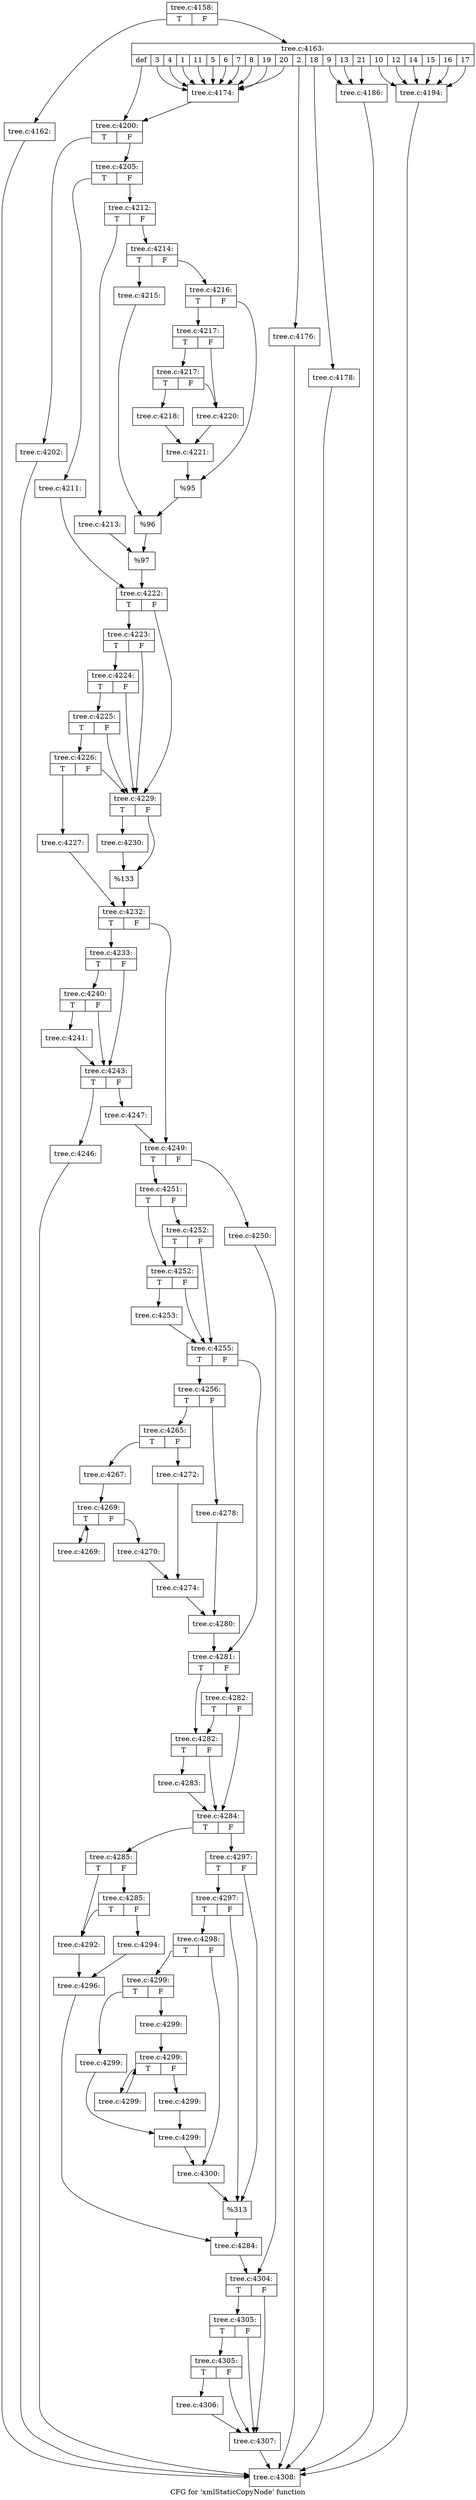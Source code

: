 digraph "CFG for 'xmlStaticCopyNode' function" {
	label="CFG for 'xmlStaticCopyNode' function";

	Node0x47fdd50 [shape=record,label="{tree.c:4158:|{<s0>T|<s1>F}}"];
	Node0x47fdd50:s0 -> Node0x4811b20;
	Node0x47fdd50:s1 -> Node0x4811b70;
	Node0x4811b20 [shape=record,label="{tree.c:4162:}"];
	Node0x4811b20 -> Node0x4810ac0;
	Node0x4811b70 [shape=record,label="{tree.c:4163:|{<s0>def|<s1>3|<s2>4|<s3>1|<s4>11|<s5>5|<s6>6|<s7>7|<s8>8|<s9>19|<s10>20|<s11>2|<s12>18|<s13>9|<s14>13|<s15>21|<s16>10|<s17>12|<s18>14|<s19>15|<s20>16|<s21>17}}"];
	Node0x4811b70:s0 -> Node0x4811f60;
	Node0x4811b70:s1 -> Node0x48124b0;
	Node0x4811b70:s2 -> Node0x48124b0;
	Node0x4811b70:s3 -> Node0x48124b0;
	Node0x4811b70:s4 -> Node0x48124b0;
	Node0x4811b70:s5 -> Node0x48124b0;
	Node0x4811b70:s6 -> Node0x48124b0;
	Node0x4811b70:s7 -> Node0x48124b0;
	Node0x4811b70:s8 -> Node0x48124b0;
	Node0x4811b70:s9 -> Node0x48124b0;
	Node0x4811b70:s10 -> Node0x48124b0;
	Node0x4811b70:s11 -> Node0x4812590;
	Node0x4811b70:s12 -> Node0x4812f20;
	Node0x4811b70:s13 -> Node0x4813320;
	Node0x4811b70:s14 -> Node0x4813320;
	Node0x4811b70:s15 -> Node0x4813320;
	Node0x4811b70:s16 -> Node0x48137c0;
	Node0x4811b70:s17 -> Node0x48137c0;
	Node0x4811b70:s18 -> Node0x48137c0;
	Node0x4811b70:s19 -> Node0x48137c0;
	Node0x4811b70:s20 -> Node0x48137c0;
	Node0x4811b70:s21 -> Node0x48137c0;
	Node0x48124b0 [shape=record,label="{tree.c:4174:}"];
	Node0x48124b0 -> Node0x4811f60;
	Node0x4812590 [shape=record,label="{tree.c:4176:}"];
	Node0x4812590 -> Node0x4810ac0;
	Node0x4812f20 [shape=record,label="{tree.c:4178:}"];
	Node0x4812f20 -> Node0x4810ac0;
	Node0x4813320 [shape=record,label="{tree.c:4186:}"];
	Node0x4813320 -> Node0x4810ac0;
	Node0x48137c0 [shape=record,label="{tree.c:4194:}"];
	Node0x48137c0 -> Node0x4810ac0;
	Node0x4811f60 [shape=record,label="{tree.c:4200:|{<s0>T|<s1>F}}"];
	Node0x4811f60:s0 -> Node0x4812170;
	Node0x4811f60:s1 -> Node0x4813d10;
	Node0x4812170 [shape=record,label="{tree.c:4202:}"];
	Node0x4812170 -> Node0x4810ac0;
	Node0x4813d10 [shape=record,label="{tree.c:4205:|{<s0>T|<s1>F}}"];
	Node0x4813d10:s0 -> Node0x4815020;
	Node0x4813d10:s1 -> Node0x48150c0;
	Node0x4815020 [shape=record,label="{tree.c:4211:}"];
	Node0x4815020 -> Node0x4815070;
	Node0x48150c0 [shape=record,label="{tree.c:4212:|{<s0>T|<s1>F}}"];
	Node0x48150c0:s0 -> Node0x4815780;
	Node0x48150c0:s1 -> Node0x4815820;
	Node0x4815780 [shape=record,label="{tree.c:4213:}"];
	Node0x4815780 -> Node0x48157d0;
	Node0x4815820 [shape=record,label="{tree.c:4214:|{<s0>T|<s1>F}}"];
	Node0x4815820:s0 -> Node0x4815ee0;
	Node0x4815820:s1 -> Node0x4815f80;
	Node0x4815ee0 [shape=record,label="{tree.c:4215:}"];
	Node0x4815ee0 -> Node0x4815f30;
	Node0x4815f80 [shape=record,label="{tree.c:4216:|{<s0>T|<s1>F}}"];
	Node0x4815f80:s0 -> Node0x4816640;
	Node0x4815f80:s1 -> Node0x4816690;
	Node0x4816640 [shape=record,label="{tree.c:4217:|{<s0>T|<s1>F}}"];
	Node0x4816640:s0 -> Node0x4816c70;
	Node0x4816640:s1 -> Node0x4816c20;
	Node0x4816c70 [shape=record,label="{tree.c:4217:|{<s0>T|<s1>F}}"];
	Node0x4816c70:s0 -> Node0x4816b80;
	Node0x4816c70:s1 -> Node0x4816c20;
	Node0x4816b80 [shape=record,label="{tree.c:4218:}"];
	Node0x4816b80 -> Node0x4816bd0;
	Node0x4816c20 [shape=record,label="{tree.c:4220:}"];
	Node0x4816c20 -> Node0x4816bd0;
	Node0x4816bd0 [shape=record,label="{tree.c:4221:}"];
	Node0x4816bd0 -> Node0x4816690;
	Node0x4816690 [shape=record,label="{%95}"];
	Node0x4816690 -> Node0x4815f30;
	Node0x4815f30 [shape=record,label="{%96}"];
	Node0x4815f30 -> Node0x48157d0;
	Node0x48157d0 [shape=record,label="{%97}"];
	Node0x48157d0 -> Node0x4815070;
	Node0x4815070 [shape=record,label="{tree.c:4222:|{<s0>T|<s1>F}}"];
	Node0x4815070:s0 -> Node0x4818400;
	Node0x4815070:s1 -> Node0x4818230;
	Node0x4818400 [shape=record,label="{tree.c:4223:|{<s0>T|<s1>F}}"];
	Node0x4818400:s0 -> Node0x4818380;
	Node0x4818400:s1 -> Node0x4818230;
	Node0x4818380 [shape=record,label="{tree.c:4224:|{<s0>T|<s1>F}}"];
	Node0x4818380:s0 -> Node0x4818300;
	Node0x4818380:s1 -> Node0x4818230;
	Node0x4818300 [shape=record,label="{tree.c:4225:|{<s0>T|<s1>F}}"];
	Node0x4818300:s0 -> Node0x4818280;
	Node0x4818300:s1 -> Node0x4818230;
	Node0x4818280 [shape=record,label="{tree.c:4226:|{<s0>T|<s1>F}}"];
	Node0x4818280:s0 -> Node0x4818190;
	Node0x4818280:s1 -> Node0x4818230;
	Node0x4818190 [shape=record,label="{tree.c:4227:}"];
	Node0x4818190 -> Node0x48181e0;
	Node0x4818230 [shape=record,label="{tree.c:4229:|{<s0>T|<s1>F}}"];
	Node0x4818230:s0 -> Node0x4509ac0;
	Node0x4818230:s1 -> Node0x4509b10;
	Node0x4509ac0 [shape=record,label="{tree.c:4230:}"];
	Node0x4509ac0 -> Node0x4509b10;
	Node0x4509b10 [shape=record,label="{%133}"];
	Node0x4509b10 -> Node0x48181e0;
	Node0x48181e0 [shape=record,label="{tree.c:4232:|{<s0>T|<s1>F}}"];
	Node0x48181e0:s0 -> Node0x450a4b0;
	Node0x48181e0:s1 -> Node0x450a500;
	Node0x450a4b0 [shape=record,label="{tree.c:4233:|{<s0>T|<s1>F}}"];
	Node0x450a4b0:s0 -> Node0x450ac30;
	Node0x450a4b0:s1 -> Node0x450abe0;
	Node0x450ac30 [shape=record,label="{tree.c:4240:|{<s0>T|<s1>F}}"];
	Node0x450ac30:s0 -> Node0x450ab90;
	Node0x450ac30:s1 -> Node0x450abe0;
	Node0x450ab90 [shape=record,label="{tree.c:4241:}"];
	Node0x450ab90 -> Node0x450abe0;
	Node0x450abe0 [shape=record,label="{tree.c:4243:|{<s0>T|<s1>F}}"];
	Node0x450abe0:s0 -> Node0x450b6e0;
	Node0x450abe0:s1 -> Node0x450b730;
	Node0x450b6e0 [shape=record,label="{tree.c:4246:}"];
	Node0x450b6e0 -> Node0x4810ac0;
	Node0x450b730 [shape=record,label="{tree.c:4247:}"];
	Node0x450b730 -> Node0x450a500;
	Node0x450a500 [shape=record,label="{tree.c:4249:|{<s0>T|<s1>F}}"];
	Node0x450a500:s0 -> Node0x450bdc0;
	Node0x450a500:s1 -> Node0x450bd70;
	Node0x450bd70 [shape=record,label="{tree.c:4250:}"];
	Node0x450bd70 -> Node0x450c7f0;
	Node0x450bdc0 [shape=record,label="{tree.c:4251:|{<s0>T|<s1>F}}"];
	Node0x450bdc0:s0 -> Node0x450ca10;
	Node0x450bdc0:s1 -> Node0x450ca90;
	Node0x450ca90 [shape=record,label="{tree.c:4252:|{<s0>T|<s1>F}}"];
	Node0x450ca90:s0 -> Node0x450ca10;
	Node0x450ca90:s1 -> Node0x450c9c0;
	Node0x450ca10 [shape=record,label="{tree.c:4252:|{<s0>T|<s1>F}}"];
	Node0x450ca10:s0 -> Node0x450c970;
	Node0x450ca10:s1 -> Node0x450c9c0;
	Node0x450c970 [shape=record,label="{tree.c:4253:}"];
	Node0x450c970 -> Node0x450c9c0;
	Node0x450c9c0 [shape=record,label="{tree.c:4255:|{<s0>T|<s1>F}}"];
	Node0x450c9c0:s0 -> Node0x4821b10;
	Node0x450c9c0:s1 -> Node0x4821b60;
	Node0x4821b10 [shape=record,label="{tree.c:4256:|{<s0>T|<s1>F}}"];
	Node0x4821b10:s0 -> Node0x48228a0;
	Node0x4821b10:s1 -> Node0x4822940;
	Node0x48228a0 [shape=record,label="{tree.c:4265:|{<s0>T|<s1>F}}"];
	Node0x48228a0:s0 -> Node0x48233b0;
	Node0x48228a0:s1 -> Node0x4823450;
	Node0x48233b0 [shape=record,label="{tree.c:4267:}"];
	Node0x48233b0 -> Node0x4823b20;
	Node0x4823b20 [shape=record,label="{tree.c:4269:|{<s0>T|<s1>F}}"];
	Node0x4823b20:s0 -> Node0x4824040;
	Node0x4823b20:s1 -> Node0x4823d40;
	Node0x4824040 [shape=record,label="{tree.c:4269:}"];
	Node0x4824040 -> Node0x4823b20;
	Node0x4823d40 [shape=record,label="{tree.c:4270:}"];
	Node0x4823d40 -> Node0x4823400;
	Node0x4823450 [shape=record,label="{tree.c:4272:}"];
	Node0x4823450 -> Node0x4823400;
	Node0x4823400 [shape=record,label="{tree.c:4274:}"];
	Node0x4823400 -> Node0x48228f0;
	Node0x4822940 [shape=record,label="{tree.c:4278:}"];
	Node0x4822940 -> Node0x48228f0;
	Node0x48228f0 [shape=record,label="{tree.c:4280:}"];
	Node0x48228f0 -> Node0x4821b60;
	Node0x4821b60 [shape=record,label="{tree.c:4281:|{<s0>T|<s1>F}}"];
	Node0x4821b60:s0 -> Node0x48258e0;
	Node0x4821b60:s1 -> Node0x4825960;
	Node0x4825960 [shape=record,label="{tree.c:4282:|{<s0>T|<s1>F}}"];
	Node0x4825960:s0 -> Node0x48258e0;
	Node0x4825960:s1 -> Node0x4825890;
	Node0x48258e0 [shape=record,label="{tree.c:4282:|{<s0>T|<s1>F}}"];
	Node0x48258e0:s0 -> Node0x4825840;
	Node0x48258e0:s1 -> Node0x4825890;
	Node0x4825840 [shape=record,label="{tree.c:4283:}"];
	Node0x4825840 -> Node0x4825890;
	Node0x4825890 [shape=record,label="{tree.c:4284:|{<s0>T|<s1>F}}"];
	Node0x4825890:s0 -> Node0x4826a00;
	Node0x4825890:s1 -> Node0x4826aa0;
	Node0x4826a00 [shape=record,label="{tree.c:4285:|{<s0>T|<s1>F}}"];
	Node0x4826a00:s0 -> Node0x4826f90;
	Node0x4826a00:s1 -> Node0x4827080;
	Node0x4827080 [shape=record,label="{tree.c:4285:|{<s0>T|<s1>F}}"];
	Node0x4827080:s0 -> Node0x4826f90;
	Node0x4827080:s1 -> Node0x4827030;
	Node0x4826f90 [shape=record,label="{tree.c:4292:}"];
	Node0x4826f90 -> Node0x4826fe0;
	Node0x4827030 [shape=record,label="{tree.c:4294:}"];
	Node0x4827030 -> Node0x4826fe0;
	Node0x4826fe0 [shape=record,label="{tree.c:4296:}"];
	Node0x4826fe0 -> Node0x4826a50;
	Node0x4826aa0 [shape=record,label="{tree.c:4297:|{<s0>T|<s1>F}}"];
	Node0x4826aa0:s0 -> Node0x4828850;
	Node0x4826aa0:s1 -> Node0x4828800;
	Node0x4828850 [shape=record,label="{tree.c:4297:|{<s0>T|<s1>F}}"];
	Node0x4828850:s0 -> Node0x48287b0;
	Node0x4828850:s1 -> Node0x4828800;
	Node0x48287b0 [shape=record,label="{tree.c:4298:|{<s0>T|<s1>F}}"];
	Node0x48287b0:s0 -> Node0x48294c0;
	Node0x48287b0:s1 -> Node0x4829510;
	Node0x48294c0 [shape=record,label="{tree.c:4299:|{<s0>T|<s1>F}}"];
	Node0x48294c0:s0 -> Node0x4829c00;
	Node0x48294c0:s1 -> Node0x4829ca0;
	Node0x4829c00 [shape=record,label="{tree.c:4299:}"];
	Node0x4829c00 -> Node0x4829c50;
	Node0x4829ca0 [shape=record,label="{tree.c:4299:}"];
	Node0x4829ca0 -> Node0x482a150;
	Node0x482a150 [shape=record,label="{tree.c:4299:|{<s0>T|<s1>F}}"];
	Node0x482a150:s0 -> Node0x482a580;
	Node0x482a150:s1 -> Node0x482a340;
	Node0x482a580 [shape=record,label="{tree.c:4299:}"];
	Node0x482a580 -> Node0x482a150;
	Node0x482a340 [shape=record,label="{tree.c:4299:}"];
	Node0x482a340 -> Node0x4829c50;
	Node0x4829c50 [shape=record,label="{tree.c:4299:}"];
	Node0x4829c50 -> Node0x4829510;
	Node0x4829510 [shape=record,label="{tree.c:4300:}"];
	Node0x4829510 -> Node0x4828800;
	Node0x4828800 [shape=record,label="{%313}"];
	Node0x4828800 -> Node0x4826a50;
	Node0x4826a50 [shape=record,label="{tree.c:4284:}"];
	Node0x4826a50 -> Node0x450c7f0;
	Node0x450c7f0 [shape=record,label="{tree.c:4304:|{<s0>T|<s1>F}}"];
	Node0x450c7f0:s0 -> Node0x482b1b0;
	Node0x450c7f0:s1 -> Node0x482b160;
	Node0x482b1b0 [shape=record,label="{tree.c:4305:|{<s0>T|<s1>F}}"];
	Node0x482b1b0:s0 -> Node0x482b4c0;
	Node0x482b1b0:s1 -> Node0x482b160;
	Node0x482b4c0 [shape=record,label="{tree.c:4305:|{<s0>T|<s1>F}}"];
	Node0x482b4c0:s0 -> Node0x482b110;
	Node0x482b4c0:s1 -> Node0x482b160;
	Node0x482b110 [shape=record,label="{tree.c:4306:}"];
	Node0x482b110 -> Node0x482b160;
	Node0x482b160 [shape=record,label="{tree.c:4307:}"];
	Node0x482b160 -> Node0x4810ac0;
	Node0x4810ac0 [shape=record,label="{tree.c:4308:}"];
}
